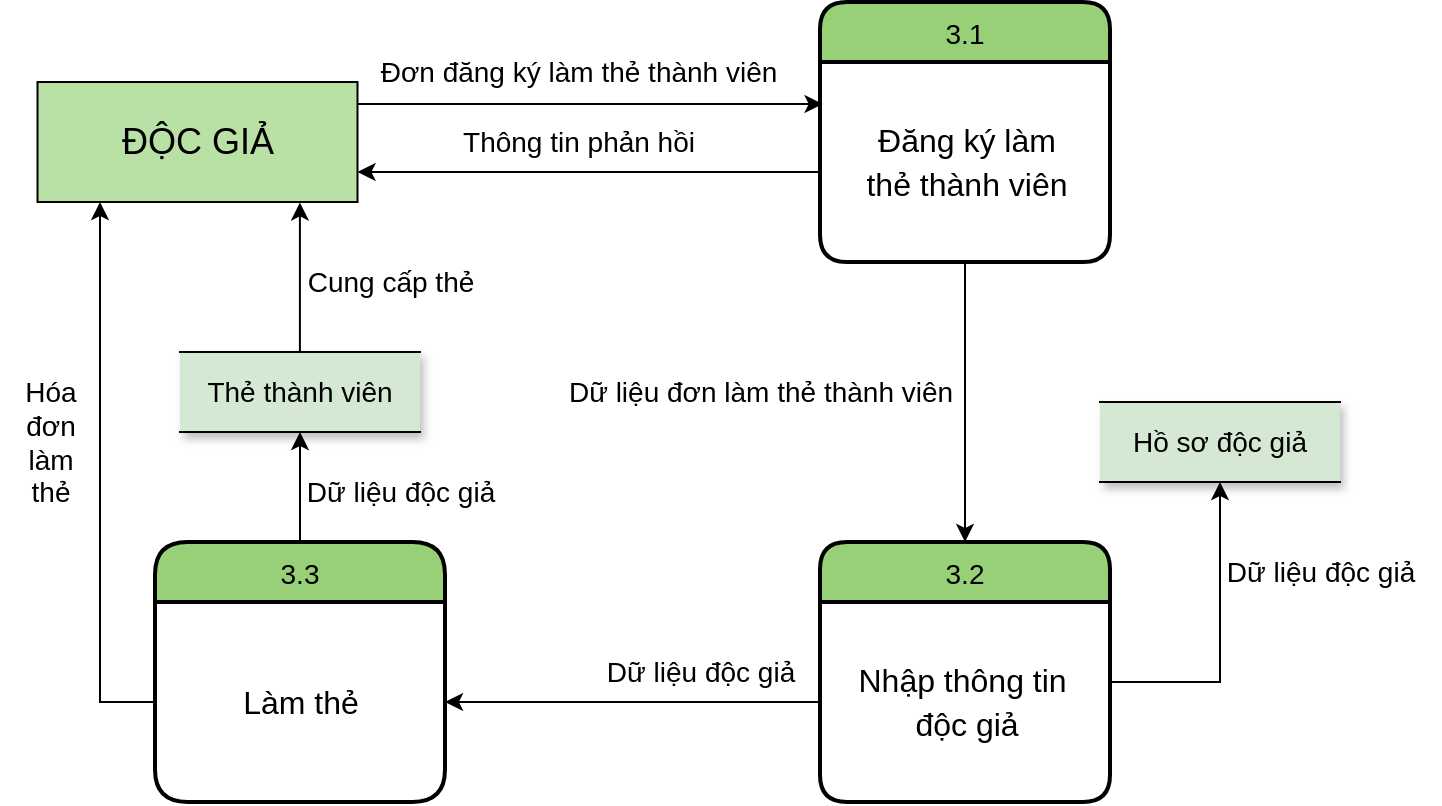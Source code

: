 <mxfile version="20.6.0" type="device"><diagram id="jyVIGADe19IM2Jdr9CbX" name="Page-1"><mxGraphModel dx="1504" dy="604" grid="1" gridSize="10" guides="1" tooltips="1" connect="1" arrows="1" fold="1" page="1" pageScale="1" pageWidth="850" pageHeight="1100" math="0" shadow="0"><root><mxCell id="0"/><mxCell id="1" parent="0"/><mxCell id="SUrBvIwg3XnDwHDGtVSn-54" style="edgeStyle=orthogonalEdgeStyle;rounded=0;orthogonalLoop=1;jettySize=auto;html=1;entryX=0.009;entryY=0.21;entryDx=0;entryDy=0;entryPerimeter=0;fontSize=14;" edge="1" parent="1" source="SUrBvIwg3XnDwHDGtVSn-3" target="SUrBvIwg3XnDwHDGtVSn-7"><mxGeometry relative="1" as="geometry"><Array as="points"><mxPoint x="310" y="171"/><mxPoint x="310" y="171"/></Array></mxGeometry></mxCell><mxCell id="SUrBvIwg3XnDwHDGtVSn-3" value="&lt;font style=&quot;font-size: 18px;&quot;&gt;ĐỘC GIẢ&lt;/font&gt;" style="rounded=0;whiteSpace=wrap;html=1;fillColor=#B9E0A5;" vertex="1" parent="1"><mxGeometry x="68.75" y="160" width="160" height="60" as="geometry"/></mxCell><mxCell id="SUrBvIwg3XnDwHDGtVSn-6" value="3.1" style="swimlane;childLayout=stackLayout;horizontal=1;startSize=30;horizontalStack=0;rounded=1;fontSize=14;fontStyle=0;strokeWidth=2;resizeParent=0;resizeLast=1;shadow=0;dashed=0;align=center;fillColor=#97D077;" vertex="1" parent="1"><mxGeometry x="460" y="120" width="145" height="130" as="geometry"/></mxCell><mxCell id="SUrBvIwg3XnDwHDGtVSn-7" value="&lt;span style=&quot;font-size: 16px;&quot;&gt;Đăng ký làm &lt;br&gt;thẻ thành viên&lt;/span&gt;" style="text;html=1;align=center;verticalAlign=middle;resizable=0;points=[];autosize=1;strokeColor=none;fillColor=none;fontSize=18;" vertex="1" parent="SUrBvIwg3XnDwHDGtVSn-6"><mxGeometry y="30" width="145" height="100" as="geometry"/></mxCell><mxCell id="SUrBvIwg3XnDwHDGtVSn-8" value="3.2" style="swimlane;childLayout=stackLayout;horizontal=1;startSize=30;horizontalStack=0;rounded=1;fontSize=14;fontStyle=0;strokeWidth=2;resizeParent=0;resizeLast=1;shadow=0;dashed=0;align=center;fillColor=#97D077;" vertex="1" parent="1"><mxGeometry x="460" y="390" width="145" height="130" as="geometry"/></mxCell><mxCell id="SUrBvIwg3XnDwHDGtVSn-9" value="&lt;span style=&quot;font-size: 16px;&quot;&gt;Nhập thông tin&amp;nbsp;&lt;br&gt;độc giả&lt;/span&gt;" style="text;html=1;align=center;verticalAlign=middle;resizable=0;points=[];autosize=1;strokeColor=none;fillColor=none;fontSize=18;" vertex="1" parent="SUrBvIwg3XnDwHDGtVSn-8"><mxGeometry y="30" width="145" height="100" as="geometry"/></mxCell><mxCell id="SUrBvIwg3XnDwHDGtVSn-61" style="edgeStyle=orthogonalEdgeStyle;rounded=0;orthogonalLoop=1;jettySize=auto;html=1;entryX=0.5;entryY=1;entryDx=0;entryDy=0;fontSize=14;" edge="1" parent="1" source="SUrBvIwg3XnDwHDGtVSn-12" target="SUrBvIwg3XnDwHDGtVSn-31"><mxGeometry relative="1" as="geometry"/></mxCell><mxCell id="SUrBvIwg3XnDwHDGtVSn-12" value="3.3" style="swimlane;childLayout=stackLayout;horizontal=1;startSize=30;horizontalStack=0;rounded=1;fontSize=14;fontStyle=0;strokeWidth=2;resizeParent=0;resizeLast=1;shadow=0;dashed=0;align=center;fillColor=#97D077;arcSize=18;" vertex="1" parent="1"><mxGeometry x="127.5" y="390" width="145" height="130" as="geometry"/></mxCell><mxCell id="SUrBvIwg3XnDwHDGtVSn-13" value="&lt;span style=&quot;font-size: 16px;&quot;&gt;Làm thẻ&lt;/span&gt;" style="text;html=1;align=center;verticalAlign=middle;resizable=0;points=[];autosize=1;strokeColor=none;fillColor=none;fontSize=18;" vertex="1" parent="SUrBvIwg3XnDwHDGtVSn-12"><mxGeometry y="30" width="145" height="100" as="geometry"/></mxCell><mxCell id="SUrBvIwg3XnDwHDGtVSn-68" style="edgeStyle=orthogonalEdgeStyle;rounded=0;orthogonalLoop=1;jettySize=auto;html=1;fontSize=14;entryX=0.82;entryY=1.004;entryDx=0;entryDy=0;entryPerimeter=0;" edge="1" parent="1" source="SUrBvIwg3XnDwHDGtVSn-31" target="SUrBvIwg3XnDwHDGtVSn-3"><mxGeometry relative="1" as="geometry"/></mxCell><mxCell id="SUrBvIwg3XnDwHDGtVSn-31" value="Thẻ thành viên" style="shape=partialRectangle;whiteSpace=wrap;html=1;left=0;right=0;fillColor=#D5E8D4;shadow=1;strokeColor=#000000;fontSize=14;" vertex="1" parent="1"><mxGeometry x="140" y="295" width="120" height="40" as="geometry"/></mxCell><mxCell id="SUrBvIwg3XnDwHDGtVSn-46" value="&lt;font style=&quot;font-size: 14px;&quot;&gt;Đơn&amp;nbsp;đăng ký làm thẻ thành viên&lt;/font&gt;" style="text;html=1;align=center;verticalAlign=middle;resizable=0;points=[];autosize=1;strokeColor=none;fillColor=none;" vertex="1" parent="1"><mxGeometry x="228.75" y="140" width="220" height="30" as="geometry"/></mxCell><mxCell id="SUrBvIwg3XnDwHDGtVSn-47" value="&lt;font style=&quot;font-size: 14px;&quot;&gt;Thông tin phản hồi&lt;/font&gt;" style="text;html=1;align=center;verticalAlign=middle;resizable=0;points=[];autosize=1;strokeColor=none;fillColor=none;" vertex="1" parent="1"><mxGeometry x="268.75" y="175" width="140" height="30" as="geometry"/></mxCell><mxCell id="SUrBvIwg3XnDwHDGtVSn-50" value="&lt;font style=&quot;font-size: 14px;&quot;&gt;Dữ liệu&amp;nbsp;đơn làm thẻ thành viên&lt;/font&gt;" style="text;html=1;align=center;verticalAlign=middle;resizable=0;points=[];autosize=1;strokeColor=none;fillColor=none;" vertex="1" parent="1"><mxGeometry x="320" y="300" width="220" height="30" as="geometry"/></mxCell><mxCell id="SUrBvIwg3XnDwHDGtVSn-53" value="&lt;font style=&quot;font-size: 14px;&quot;&gt;Dữ liệu&amp;nbsp;độc giả&lt;/font&gt;" style="text;html=1;align=center;verticalAlign=middle;resizable=0;points=[];autosize=1;strokeColor=none;fillColor=none;" vertex="1" parent="1"><mxGeometry x="340" y="440" width="120" height="30" as="geometry"/></mxCell><mxCell id="SUrBvIwg3XnDwHDGtVSn-55" style="edgeStyle=orthogonalEdgeStyle;rounded=0;orthogonalLoop=1;jettySize=auto;html=1;fontSize=14;entryX=1;entryY=0.75;entryDx=0;entryDy=0;" edge="1" parent="1" source="SUrBvIwg3XnDwHDGtVSn-7" target="SUrBvIwg3XnDwHDGtVSn-3"><mxGeometry relative="1" as="geometry"><Array as="points"><mxPoint x="390" y="205"/><mxPoint x="390" y="205"/></Array></mxGeometry></mxCell><mxCell id="SUrBvIwg3XnDwHDGtVSn-56" style="edgeStyle=orthogonalEdgeStyle;rounded=0;orthogonalLoop=1;jettySize=auto;html=1;entryX=0.5;entryY=0;entryDx=0;entryDy=0;fontSize=14;" edge="1" parent="1" source="SUrBvIwg3XnDwHDGtVSn-7" target="SUrBvIwg3XnDwHDGtVSn-8"><mxGeometry relative="1" as="geometry"/></mxCell><mxCell id="SUrBvIwg3XnDwHDGtVSn-57" style="edgeStyle=orthogonalEdgeStyle;rounded=0;orthogonalLoop=1;jettySize=auto;html=1;fontSize=14;" edge="1" parent="1" source="SUrBvIwg3XnDwHDGtVSn-9" target="SUrBvIwg3XnDwHDGtVSn-13"><mxGeometry relative="1" as="geometry"/></mxCell><mxCell id="SUrBvIwg3XnDwHDGtVSn-59" value="&lt;font style=&quot;font-size: 14px;&quot;&gt;Dữ liệu&amp;nbsp;độc giả&lt;/font&gt;" style="text;html=1;align=center;verticalAlign=middle;resizable=0;points=[];autosize=1;strokeColor=none;fillColor=none;" vertex="1" parent="1"><mxGeometry x="190" y="350" width="120" height="30" as="geometry"/></mxCell><mxCell id="SUrBvIwg3XnDwHDGtVSn-60" style="edgeStyle=orthogonalEdgeStyle;rounded=0;orthogonalLoop=1;jettySize=auto;html=1;fontSize=14;" edge="1" parent="1" source="SUrBvIwg3XnDwHDGtVSn-13" target="SUrBvIwg3XnDwHDGtVSn-3"><mxGeometry relative="1" as="geometry"><Array as="points"><mxPoint x="100" y="470"/></Array></mxGeometry></mxCell><mxCell id="SUrBvIwg3XnDwHDGtVSn-62" value="Hóa&lt;br&gt;đơn&lt;br&gt;làm&lt;br&gt;thẻ" style="text;html=1;align=center;verticalAlign=middle;resizable=0;points=[];autosize=1;strokeColor=none;fillColor=none;fontSize=14;" vertex="1" parent="1"><mxGeometry x="50" y="300" width="50" height="80" as="geometry"/></mxCell><mxCell id="SUrBvIwg3XnDwHDGtVSn-64" value="Cung cấp thẻ" style="text;html=1;align=center;verticalAlign=middle;resizable=0;points=[];autosize=1;strokeColor=none;fillColor=none;fontSize=14;" vertex="1" parent="1"><mxGeometry x="190" y="245" width="110" height="30" as="geometry"/></mxCell><mxCell id="SUrBvIwg3XnDwHDGtVSn-65" value="Hồ sơ&amp;nbsp;độc giả" style="shape=partialRectangle;whiteSpace=wrap;html=1;left=0;right=0;fillColor=#D5E8D4;shadow=1;strokeColor=#000000;fontSize=14;" vertex="1" parent="1"><mxGeometry x="600" y="320" width="120" height="40" as="geometry"/></mxCell><mxCell id="SUrBvIwg3XnDwHDGtVSn-66" style="edgeStyle=orthogonalEdgeStyle;rounded=0;orthogonalLoop=1;jettySize=auto;html=1;entryX=0.5;entryY=1;entryDx=0;entryDy=0;fontSize=14;" edge="1" parent="1" source="SUrBvIwg3XnDwHDGtVSn-9" target="SUrBvIwg3XnDwHDGtVSn-65"><mxGeometry relative="1" as="geometry"><Array as="points"><mxPoint x="660" y="460"/></Array></mxGeometry></mxCell><mxCell id="SUrBvIwg3XnDwHDGtVSn-67" value="&lt;font style=&quot;font-size: 14px;&quot;&gt;Dữ liệu&amp;nbsp;độc giả&lt;/font&gt;" style="text;html=1;align=center;verticalAlign=middle;resizable=0;points=[];autosize=1;strokeColor=none;fillColor=none;" vertex="1" parent="1"><mxGeometry x="650" y="390" width="120" height="30" as="geometry"/></mxCell></root></mxGraphModel></diagram></mxfile>